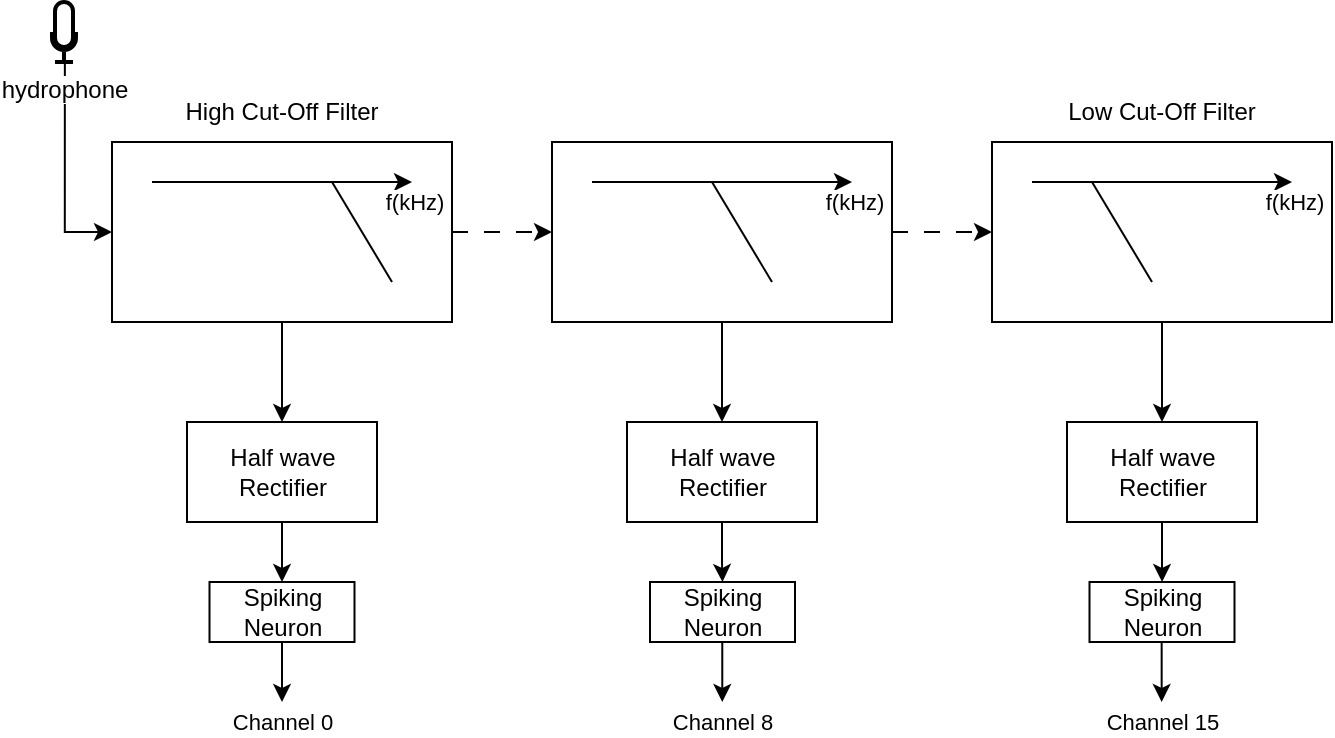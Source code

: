 <mxfile version="28.0.7">
  <diagram name="Page-1" id="yMUQITGcFpxxvvRhNzMt">
    <mxGraphModel dx="815" dy="456" grid="1" gridSize="10" guides="1" tooltips="1" connect="1" arrows="1" fold="1" page="1" pageScale="1" pageWidth="850" pageHeight="1100" math="0" shadow="0">
      <root>
        <mxCell id="0" />
        <mxCell id="1" parent="0" />
        <mxCell id="UB9aOP7pSq8o4tz-BzWY-24" style="edgeStyle=orthogonalEdgeStyle;rounded=0;orthogonalLoop=1;jettySize=auto;html=1;exitX=1;exitY=0.5;exitDx=0;exitDy=0;entryX=0;entryY=0.5;entryDx=0;entryDy=0;dashed=1;dashPattern=8 8;" edge="1" parent="1" source="UB9aOP7pSq8o4tz-BzWY-1" target="UB9aOP7pSq8o4tz-BzWY-15">
          <mxGeometry relative="1" as="geometry" />
        </mxCell>
        <mxCell id="UB9aOP7pSq8o4tz-BzWY-34" style="edgeStyle=orthogonalEdgeStyle;rounded=0;orthogonalLoop=1;jettySize=auto;html=1;exitX=0.5;exitY=1;exitDx=0;exitDy=0;entryX=0.5;entryY=0;entryDx=0;entryDy=0;" edge="1" parent="1" source="UB9aOP7pSq8o4tz-BzWY-1" target="UB9aOP7pSq8o4tz-BzWY-31">
          <mxGeometry relative="1" as="geometry" />
        </mxCell>
        <mxCell id="UB9aOP7pSq8o4tz-BzWY-1" value="" style="rounded=0;whiteSpace=wrap;html=1;" vertex="1" parent="1">
          <mxGeometry x="120" y="200" width="170" height="90" as="geometry" />
        </mxCell>
        <mxCell id="UB9aOP7pSq8o4tz-BzWY-2" value="" style="endArrow=classic;html=1;rounded=0;endFill=1;" edge="1" parent="1">
          <mxGeometry width="50" height="50" relative="1" as="geometry">
            <mxPoint x="140" y="220" as="sourcePoint" />
            <mxPoint x="270" y="220" as="targetPoint" />
          </mxGeometry>
        </mxCell>
        <mxCell id="UB9aOP7pSq8o4tz-BzWY-5" value="f(kHz)" style="edgeLabel;html=1;align=center;verticalAlign=middle;resizable=0;points=[];" vertex="1" connectable="0" parent="UB9aOP7pSq8o4tz-BzWY-2">
          <mxGeometry x="0.858" y="-1" relative="1" as="geometry">
            <mxPoint x="10" y="9" as="offset" />
          </mxGeometry>
        </mxCell>
        <mxCell id="UB9aOP7pSq8o4tz-BzWY-10" value="" style="endArrow=none;html=1;rounded=0;" edge="1" parent="1">
          <mxGeometry width="50" height="50" relative="1" as="geometry">
            <mxPoint x="230" y="220" as="sourcePoint" />
            <mxPoint x="260" y="270" as="targetPoint" />
          </mxGeometry>
        </mxCell>
        <mxCell id="UB9aOP7pSq8o4tz-BzWY-25" style="edgeStyle=orthogonalEdgeStyle;rounded=0;orthogonalLoop=1;jettySize=auto;html=1;exitX=1;exitY=0.5;exitDx=0;exitDy=0;dashed=1;dashPattern=8 8;" edge="1" parent="1" source="UB9aOP7pSq8o4tz-BzWY-15" target="UB9aOP7pSq8o4tz-BzWY-19">
          <mxGeometry relative="1" as="geometry" />
        </mxCell>
        <mxCell id="UB9aOP7pSq8o4tz-BzWY-35" style="edgeStyle=orthogonalEdgeStyle;rounded=0;orthogonalLoop=1;jettySize=auto;html=1;exitX=0.5;exitY=1;exitDx=0;exitDy=0;entryX=0.5;entryY=0;entryDx=0;entryDy=0;" edge="1" parent="1" source="UB9aOP7pSq8o4tz-BzWY-15" target="UB9aOP7pSq8o4tz-BzWY-32">
          <mxGeometry relative="1" as="geometry" />
        </mxCell>
        <mxCell id="UB9aOP7pSq8o4tz-BzWY-15" value="" style="rounded=0;whiteSpace=wrap;html=1;" vertex="1" parent="1">
          <mxGeometry x="340" y="200" width="170" height="90" as="geometry" />
        </mxCell>
        <mxCell id="UB9aOP7pSq8o4tz-BzWY-16" value="" style="endArrow=classic;html=1;rounded=0;endFill=1;" edge="1" parent="1">
          <mxGeometry width="50" height="50" relative="1" as="geometry">
            <mxPoint x="360" y="220" as="sourcePoint" />
            <mxPoint x="490" y="220" as="targetPoint" />
          </mxGeometry>
        </mxCell>
        <mxCell id="UB9aOP7pSq8o4tz-BzWY-17" value="f(kHz)" style="edgeLabel;html=1;align=center;verticalAlign=middle;resizable=0;points=[];" vertex="1" connectable="0" parent="UB9aOP7pSq8o4tz-BzWY-16">
          <mxGeometry x="0.858" y="-1" relative="1" as="geometry">
            <mxPoint x="10" y="9" as="offset" />
          </mxGeometry>
        </mxCell>
        <mxCell id="UB9aOP7pSq8o4tz-BzWY-18" value="" style="endArrow=none;html=1;rounded=0;" edge="1" parent="1">
          <mxGeometry width="50" height="50" relative="1" as="geometry">
            <mxPoint x="420" y="220" as="sourcePoint" />
            <mxPoint x="450" y="270" as="targetPoint" />
          </mxGeometry>
        </mxCell>
        <mxCell id="UB9aOP7pSq8o4tz-BzWY-36" style="edgeStyle=orthogonalEdgeStyle;rounded=0;orthogonalLoop=1;jettySize=auto;html=1;exitX=0.5;exitY=1;exitDx=0;exitDy=0;entryX=0.5;entryY=0;entryDx=0;entryDy=0;" edge="1" parent="1" source="UB9aOP7pSq8o4tz-BzWY-19" target="UB9aOP7pSq8o4tz-BzWY-33">
          <mxGeometry relative="1" as="geometry" />
        </mxCell>
        <mxCell id="UB9aOP7pSq8o4tz-BzWY-19" value="" style="rounded=0;whiteSpace=wrap;html=1;" vertex="1" parent="1">
          <mxGeometry x="560" y="200" width="170" height="90" as="geometry" />
        </mxCell>
        <mxCell id="UB9aOP7pSq8o4tz-BzWY-20" value="" style="endArrow=classic;html=1;rounded=0;endFill=1;" edge="1" parent="1">
          <mxGeometry width="50" height="50" relative="1" as="geometry">
            <mxPoint x="580" y="220" as="sourcePoint" />
            <mxPoint x="710" y="220" as="targetPoint" />
          </mxGeometry>
        </mxCell>
        <mxCell id="UB9aOP7pSq8o4tz-BzWY-21" value="f(kHz)" style="edgeLabel;html=1;align=center;verticalAlign=middle;resizable=0;points=[];" vertex="1" connectable="0" parent="UB9aOP7pSq8o4tz-BzWY-20">
          <mxGeometry x="0.858" y="-1" relative="1" as="geometry">
            <mxPoint x="10" y="9" as="offset" />
          </mxGeometry>
        </mxCell>
        <mxCell id="UB9aOP7pSq8o4tz-BzWY-22" value="" style="endArrow=none;html=1;rounded=0;" edge="1" parent="1">
          <mxGeometry width="50" height="50" relative="1" as="geometry">
            <mxPoint x="610" y="220" as="sourcePoint" />
            <mxPoint x="640" y="270" as="targetPoint" />
          </mxGeometry>
        </mxCell>
        <mxCell id="UB9aOP7pSq8o4tz-BzWY-28" style="edgeStyle=orthogonalEdgeStyle;rounded=0;orthogonalLoop=1;jettySize=auto;html=1;entryX=0;entryY=0.5;entryDx=0;entryDy=0;exitX=0.536;exitY=1;exitDx=0;exitDy=0;exitPerimeter=0;" edge="1" parent="1" source="UB9aOP7pSq8o4tz-BzWY-26" target="UB9aOP7pSq8o4tz-BzWY-1">
          <mxGeometry relative="1" as="geometry" />
        </mxCell>
        <mxCell id="UB9aOP7pSq8o4tz-BzWY-26" value="hydrophone" style="html=1;verticalLabelPosition=bottom;align=center;labelBackgroundColor=#ffffff;verticalAlign=top;strokeWidth=2;strokeColor=#000000;shadow=0;dashed=0;shape=mxgraph.ios7.icons.microphone;" vertex="1" parent="1">
          <mxGeometry x="90" y="130" width="12" height="30" as="geometry" />
        </mxCell>
        <mxCell id="UB9aOP7pSq8o4tz-BzWY-29" value="High Cut-Off Filter" style="text;html=1;align=center;verticalAlign=middle;whiteSpace=wrap;rounded=0;" vertex="1" parent="1">
          <mxGeometry x="155" y="170" width="100" height="30" as="geometry" />
        </mxCell>
        <mxCell id="UB9aOP7pSq8o4tz-BzWY-30" value="Low Cut-Off Filter" style="text;html=1;align=center;verticalAlign=middle;whiteSpace=wrap;rounded=0;" vertex="1" parent="1">
          <mxGeometry x="595" y="170" width="100" height="30" as="geometry" />
        </mxCell>
        <mxCell id="UB9aOP7pSq8o4tz-BzWY-38" style="edgeStyle=orthogonalEdgeStyle;rounded=0;orthogonalLoop=1;jettySize=auto;html=1;exitX=0.5;exitY=1;exitDx=0;exitDy=0;entryX=0.5;entryY=0;entryDx=0;entryDy=0;" edge="1" parent="1" source="UB9aOP7pSq8o4tz-BzWY-31" target="UB9aOP7pSq8o4tz-BzWY-37">
          <mxGeometry relative="1" as="geometry" />
        </mxCell>
        <mxCell id="UB9aOP7pSq8o4tz-BzWY-31" value="Half wave Rectifier" style="rounded=0;whiteSpace=wrap;html=1;" vertex="1" parent="1">
          <mxGeometry x="157.5" y="340" width="95" height="50" as="geometry" />
        </mxCell>
        <mxCell id="UB9aOP7pSq8o4tz-BzWY-41" value="" style="edgeStyle=orthogonalEdgeStyle;rounded=0;orthogonalLoop=1;jettySize=auto;html=1;" edge="1" parent="1" source="UB9aOP7pSq8o4tz-BzWY-32" target="UB9aOP7pSq8o4tz-BzWY-39">
          <mxGeometry relative="1" as="geometry" />
        </mxCell>
        <mxCell id="UB9aOP7pSq8o4tz-BzWY-32" value="Half wave Rectifier" style="rounded=0;whiteSpace=wrap;html=1;" vertex="1" parent="1">
          <mxGeometry x="377.5" y="340" width="95" height="50" as="geometry" />
        </mxCell>
        <mxCell id="UB9aOP7pSq8o4tz-BzWY-43" value="" style="edgeStyle=orthogonalEdgeStyle;rounded=0;orthogonalLoop=1;jettySize=auto;html=1;" edge="1" parent="1" source="UB9aOP7pSq8o4tz-BzWY-33" target="UB9aOP7pSq8o4tz-BzWY-42">
          <mxGeometry relative="1" as="geometry" />
        </mxCell>
        <mxCell id="UB9aOP7pSq8o4tz-BzWY-33" value="Half wave Rectifier" style="rounded=0;whiteSpace=wrap;html=1;" vertex="1" parent="1">
          <mxGeometry x="597.5" y="340" width="95" height="50" as="geometry" />
        </mxCell>
        <mxCell id="UB9aOP7pSq8o4tz-BzWY-44" style="edgeStyle=orthogonalEdgeStyle;rounded=0;orthogonalLoop=1;jettySize=auto;html=1;exitX=0.5;exitY=1;exitDx=0;exitDy=0;" edge="1" parent="1" source="UB9aOP7pSq8o4tz-BzWY-37">
          <mxGeometry relative="1" as="geometry">
            <mxPoint x="205" y="480" as="targetPoint" />
          </mxGeometry>
        </mxCell>
        <mxCell id="UB9aOP7pSq8o4tz-BzWY-45" value="Channel 0" style="edgeLabel;html=1;align=center;verticalAlign=middle;resizable=0;points=[];" vertex="1" connectable="0" parent="UB9aOP7pSq8o4tz-BzWY-44">
          <mxGeometry x="0.391" y="-1" relative="1" as="geometry">
            <mxPoint x="1" y="19" as="offset" />
          </mxGeometry>
        </mxCell>
        <mxCell id="UB9aOP7pSq8o4tz-BzWY-37" value="Spiking Neuron" style="rounded=0;whiteSpace=wrap;html=1;" vertex="1" parent="1">
          <mxGeometry x="168.75" y="420" width="72.5" height="30" as="geometry" />
        </mxCell>
        <mxCell id="UB9aOP7pSq8o4tz-BzWY-39" value="Spiking Neuron" style="rounded=0;whiteSpace=wrap;html=1;" vertex="1" parent="1">
          <mxGeometry x="389" y="420" width="72.5" height="30" as="geometry" />
        </mxCell>
        <mxCell id="UB9aOP7pSq8o4tz-BzWY-42" value="Spiking Neuron" style="rounded=0;whiteSpace=wrap;html=1;" vertex="1" parent="1">
          <mxGeometry x="608.75" y="420" width="72.5" height="30" as="geometry" />
        </mxCell>
        <mxCell id="UB9aOP7pSq8o4tz-BzWY-49" style="edgeStyle=orthogonalEdgeStyle;rounded=0;orthogonalLoop=1;jettySize=auto;html=1;exitX=0.5;exitY=1;exitDx=0;exitDy=0;" edge="1" parent="1">
          <mxGeometry relative="1" as="geometry">
            <mxPoint x="425.14" y="480" as="targetPoint" />
            <mxPoint x="425.14" y="450" as="sourcePoint" />
          </mxGeometry>
        </mxCell>
        <mxCell id="UB9aOP7pSq8o4tz-BzWY-50" value="Channel 8" style="edgeLabel;html=1;align=center;verticalAlign=middle;resizable=0;points=[];" vertex="1" connectable="0" parent="UB9aOP7pSq8o4tz-BzWY-49">
          <mxGeometry x="0.391" y="-1" relative="1" as="geometry">
            <mxPoint x="1" y="19" as="offset" />
          </mxGeometry>
        </mxCell>
        <mxCell id="UB9aOP7pSq8o4tz-BzWY-51" style="edgeStyle=orthogonalEdgeStyle;rounded=0;orthogonalLoop=1;jettySize=auto;html=1;exitX=0.5;exitY=1;exitDx=0;exitDy=0;" edge="1" parent="1">
          <mxGeometry relative="1" as="geometry">
            <mxPoint x="644.83" y="480" as="targetPoint" />
            <mxPoint x="644.83" y="450" as="sourcePoint" />
          </mxGeometry>
        </mxCell>
        <mxCell id="UB9aOP7pSq8o4tz-BzWY-52" value="Channel 15" style="edgeLabel;html=1;align=center;verticalAlign=middle;resizable=0;points=[];" vertex="1" connectable="0" parent="UB9aOP7pSq8o4tz-BzWY-51">
          <mxGeometry x="0.391" y="-1" relative="1" as="geometry">
            <mxPoint x="1" y="19" as="offset" />
          </mxGeometry>
        </mxCell>
      </root>
    </mxGraphModel>
  </diagram>
</mxfile>
